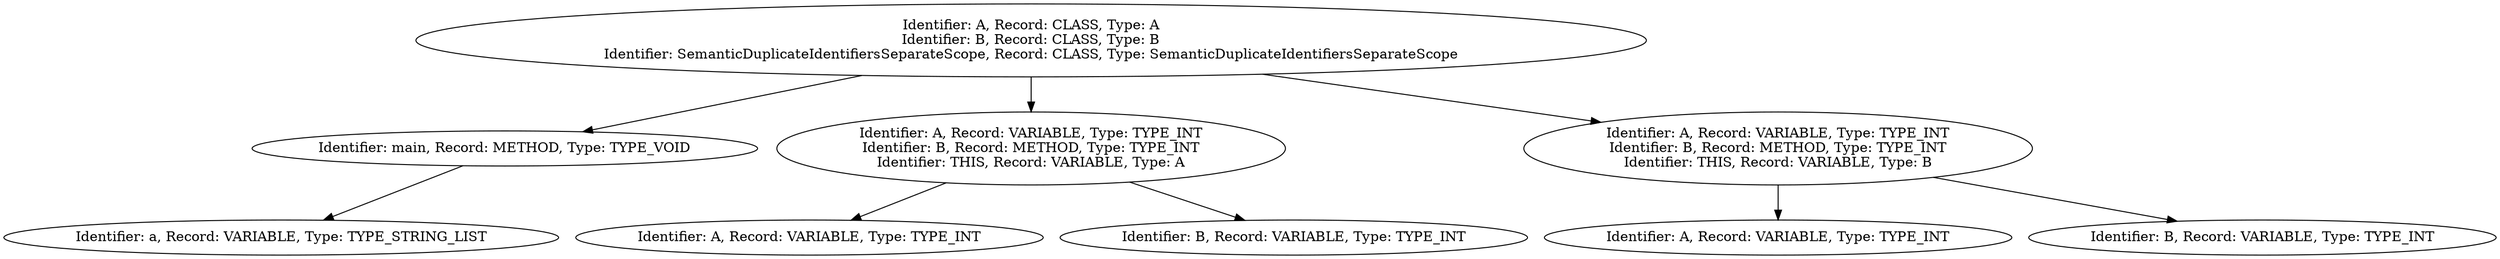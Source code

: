 digraph {
n0 [label="Identifier: A, Record: CLASS, Type: A\nIdentifier: B, Record: CLASS, Type: B\nIdentifier: SemanticDuplicateIdentifiersSeparateScope, Record: CLASS, Type: SemanticDuplicateIdentifiersSeparateScope\n"];
n1 [label="Identifier: main, Record: METHOD, Type: TYPE_VOID\n"];
n2 [label="Identifier: a, Record: VARIABLE, Type: TYPE_STRING_LIST\n"];
n1 -> n2
n0 -> n1
n3 [label="Identifier: A, Record: VARIABLE, Type: TYPE_INT\nIdentifier: B, Record: METHOD, Type: TYPE_INT\nIdentifier: THIS, Record: VARIABLE, Type: A\n"];
n4 [label="Identifier: A, Record: VARIABLE, Type: TYPE_INT\n"];
n3 -> n4
n5 [label="Identifier: B, Record: VARIABLE, Type: TYPE_INT\n"];
n3 -> n5
n0 -> n3
n6 [label="Identifier: A, Record: VARIABLE, Type: TYPE_INT\nIdentifier: B, Record: METHOD, Type: TYPE_INT\nIdentifier: THIS, Record: VARIABLE, Type: B\n"];
n7 [label="Identifier: A, Record: VARIABLE, Type: TYPE_INT\n"];
n6 -> n7
n8 [label="Identifier: B, Record: VARIABLE, Type: TYPE_INT\n"];
n6 -> n8
n0 -> n6
}
